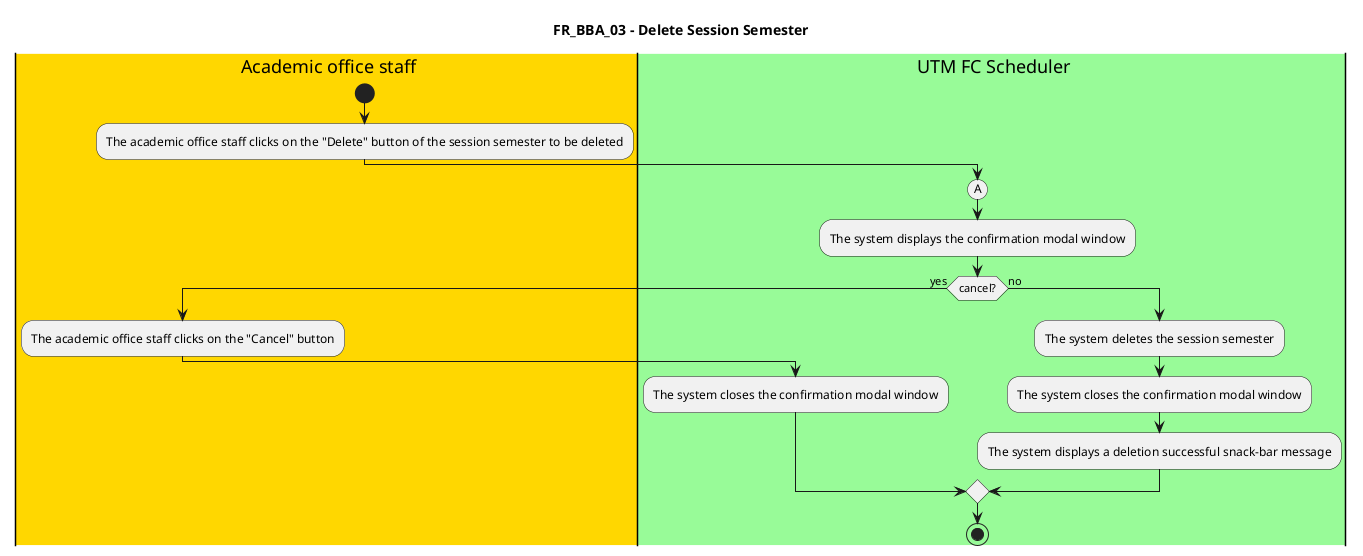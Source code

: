 @startuml FR_BBA_03
title FR_BBA_03 - Delete Session Semester


|#gold|eu| Academic office staff
|#palegreen|sys| UTM FC Scheduler

|eu|
start
:The academic office staff clicks on the "Delete" button of the session semester to be deleted;

|sys|
(A)
:The system displays the confirmation modal window;

if (cancel?) then (yes)
    |eu|
    :The academic office staff clicks on the "Cancel" button;
    |sys|
    :The system closes the confirmation modal window;
else (no)
    |sys|
    :The system deletes the session semester;
    :The system closes the confirmation modal window;
    :The system displays a deletion successful snack-bar message;
endif

stop

@enduml
